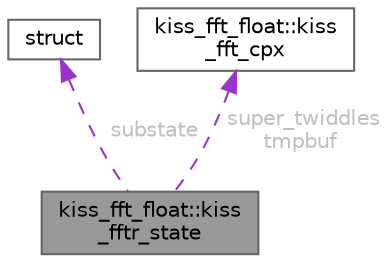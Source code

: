 digraph "kiss_fft_float::kiss_fftr_state"
{
 // LATEX_PDF_SIZE
  bgcolor="transparent";
  edge [fontname=Helvetica,fontsize=10,labelfontname=Helvetica,labelfontsize=10];
  node [fontname=Helvetica,fontsize=10,shape=box,height=0.2,width=0.4];
  Node1 [id="Node000001",label="kiss_fft_float::kiss\l_fftr_state",height=0.2,width=0.4,color="gray40", fillcolor="grey60", style="filled", fontcolor="black",tooltip=" "];
  Node2 -> Node1 [id="edge1_Node000001_Node000002",dir="back",color="darkorchid3",style="dashed",tooltip=" ",label=" substate",fontcolor="grey" ];
  Node2 [id="Node000002",label="struct",height=0.2,width=0.4,color="gray40", fillcolor="white", style="filled",tooltip=" "];
  Node3 -> Node1 [id="edge2_Node000001_Node000003",dir="back",color="darkorchid3",style="dashed",tooltip=" ",label=" super_twiddles\ntmpbuf",fontcolor="grey" ];
  Node3 [id="Node000003",label="kiss_fft_float::kiss\l_fft_cpx",height=0.2,width=0.4,color="gray40", fillcolor="white", style="filled",URL="$structkiss__fft__float_1_1kiss__fft__cpx.html",tooltip=" "];
}
